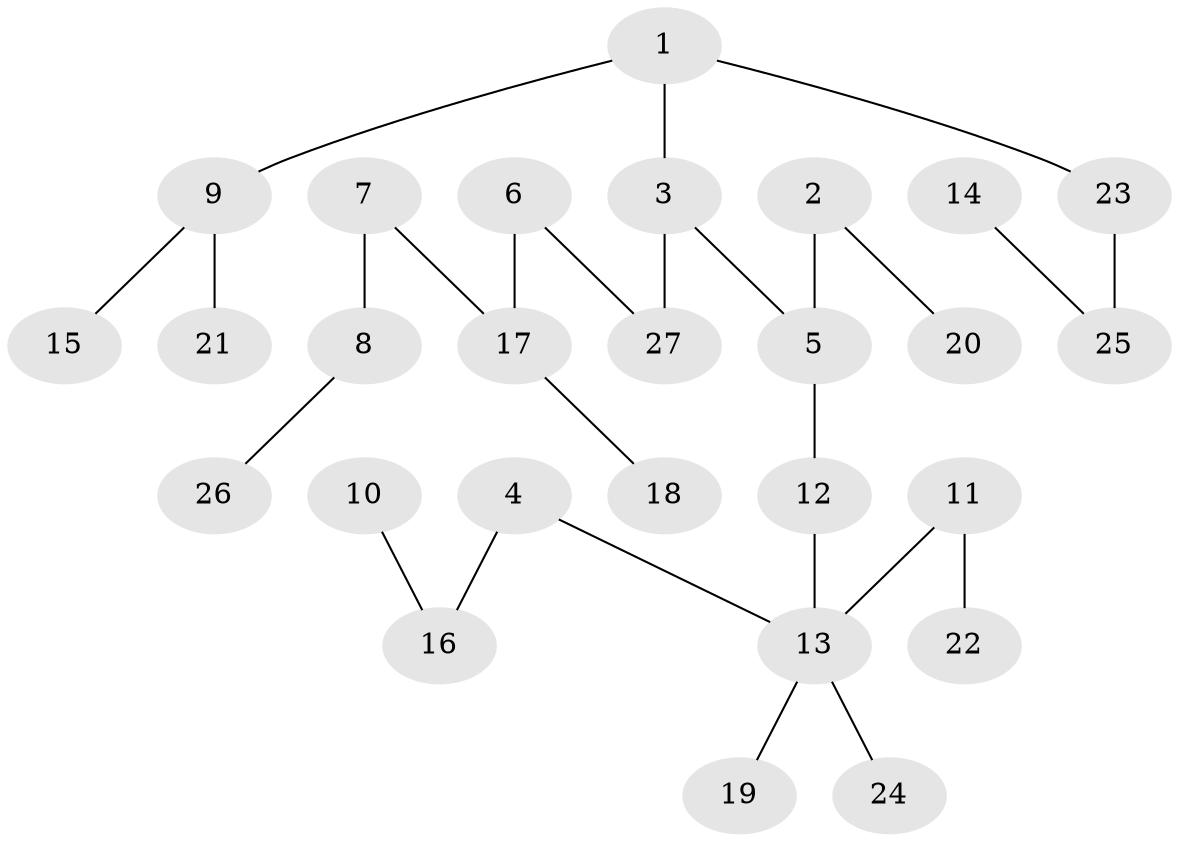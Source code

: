 // original degree distribution, {3: 0.11320754716981132, 4: 0.1320754716981132, 2: 0.24528301886792453, 6: 0.018867924528301886, 1: 0.49056603773584906}
// Generated by graph-tools (version 1.1) at 2025/02/03/09/25 03:02:19]
// undirected, 27 vertices, 26 edges
graph export_dot {
graph [start="1"]
  node [color=gray90,style=filled];
  1;
  2;
  3;
  4;
  5;
  6;
  7;
  8;
  9;
  10;
  11;
  12;
  13;
  14;
  15;
  16;
  17;
  18;
  19;
  20;
  21;
  22;
  23;
  24;
  25;
  26;
  27;
  1 -- 3 [weight=1.0];
  1 -- 9 [weight=1.0];
  1 -- 23 [weight=1.0];
  2 -- 5 [weight=1.0];
  2 -- 20 [weight=1.0];
  3 -- 5 [weight=1.0];
  3 -- 27 [weight=1.0];
  4 -- 13 [weight=1.0];
  4 -- 16 [weight=1.0];
  5 -- 12 [weight=1.0];
  6 -- 17 [weight=1.0];
  6 -- 27 [weight=1.0];
  7 -- 8 [weight=1.0];
  7 -- 17 [weight=1.0];
  8 -- 26 [weight=1.0];
  9 -- 15 [weight=1.0];
  9 -- 21 [weight=1.0];
  10 -- 16 [weight=1.0];
  11 -- 13 [weight=1.0];
  11 -- 22 [weight=1.0];
  12 -- 13 [weight=1.0];
  13 -- 19 [weight=1.0];
  13 -- 24 [weight=1.0];
  14 -- 25 [weight=1.0];
  17 -- 18 [weight=1.0];
  23 -- 25 [weight=1.0];
}
